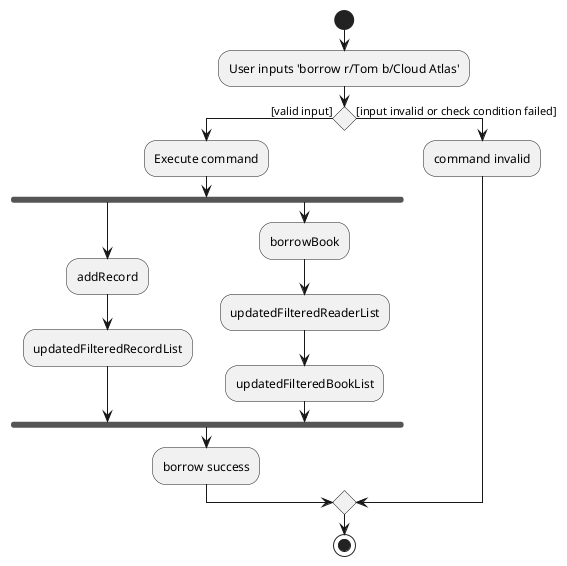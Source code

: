 @startuml
start
:User inputs 'borrow r/Tom b/Cloud Atlas';

'Since the beta syntax does not support placing the condition outside the
'diamond we place it as the true branch instead.

if () then ([valid input])
    :Execute command;
    fork
        :addRecord;
        :updatedFilteredRecordList;
    fork again
        :borrowBook;
        :updatedFilteredReaderList;
        :updatedFilteredBookList;
    end fork
    :borrow success;
else ([input invalid or check condition failed])
    :command invalid;
endif
stop
@enduml
